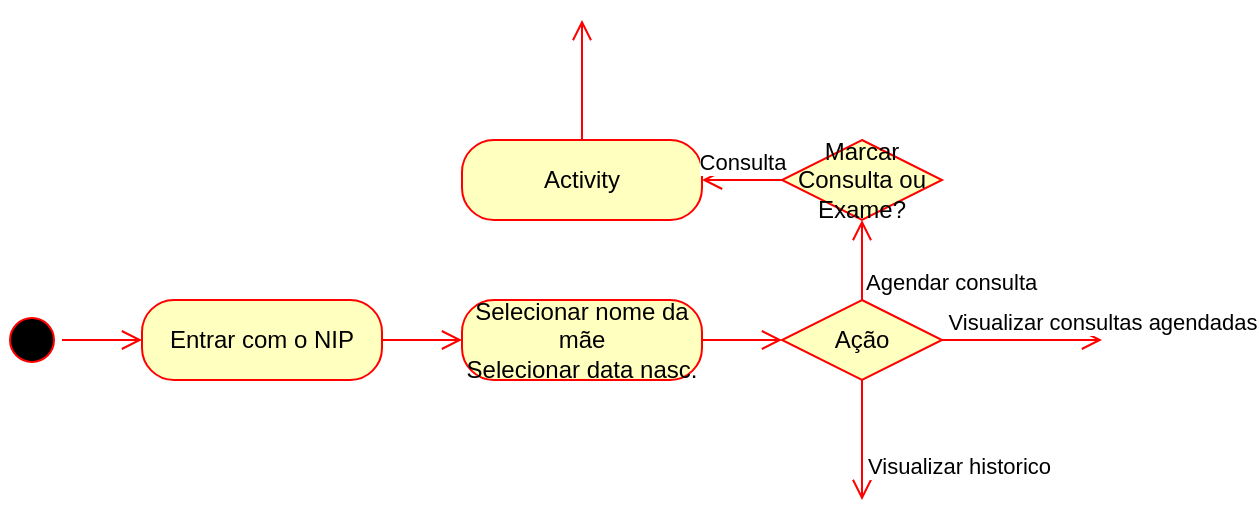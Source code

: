 <mxfile version="13.10.0" type="device"><diagram id="Qx-XZZHuKl_YmG7LBDe4" name="Page-1"><mxGraphModel dx="764" dy="317" grid="1" gridSize="10" guides="1" tooltips="1" connect="1" arrows="1" fold="1" page="1" pageScale="1" pageWidth="827" pageHeight="1169" math="0" shadow="0"><root><mxCell id="0"/><mxCell id="1" parent="0"/><mxCell id="VcWdeH9qgLPXrLSoRSjr-1" value="" style="ellipse;html=1;shape=startState;fillColor=#000000;strokeColor=#ff0000;" vertex="1" parent="1"><mxGeometry x="50" y="265" width="30" height="30" as="geometry"/></mxCell><mxCell id="VcWdeH9qgLPXrLSoRSjr-2" value="" style="edgeStyle=orthogonalEdgeStyle;html=1;verticalAlign=bottom;endArrow=open;endSize=8;strokeColor=#ff0000;entryX=0;entryY=0.5;entryDx=0;entryDy=0;" edge="1" source="VcWdeH9qgLPXrLSoRSjr-1" parent="1" target="VcWdeH9qgLPXrLSoRSjr-3"><mxGeometry relative="1" as="geometry"><mxPoint x="120" y="275" as="targetPoint"/></mxGeometry></mxCell><mxCell id="VcWdeH9qgLPXrLSoRSjr-3" value="Entrar com o NIP" style="rounded=1;whiteSpace=wrap;html=1;arcSize=40;fontColor=#000000;fillColor=#ffffc0;strokeColor=#ff0000;" vertex="1" parent="1"><mxGeometry x="120" y="260" width="120" height="40" as="geometry"/></mxCell><mxCell id="VcWdeH9qgLPXrLSoRSjr-4" value="" style="edgeStyle=orthogonalEdgeStyle;html=1;verticalAlign=bottom;endArrow=open;endSize=8;strokeColor=#ff0000;" edge="1" source="VcWdeH9qgLPXrLSoRSjr-3" parent="1"><mxGeometry relative="1" as="geometry"><mxPoint x="280" y="280" as="targetPoint"/></mxGeometry></mxCell><mxCell id="VcWdeH9qgLPXrLSoRSjr-5" value="Selecionar nome da mãe&lt;br&gt;Selecionar data nasc." style="rounded=1;whiteSpace=wrap;html=1;arcSize=40;fontColor=#000000;fillColor=#ffffc0;strokeColor=#ff0000;" vertex="1" parent="1"><mxGeometry x="280" y="260" width="120" height="40" as="geometry"/></mxCell><mxCell id="VcWdeH9qgLPXrLSoRSjr-6" value="" style="edgeStyle=orthogonalEdgeStyle;html=1;verticalAlign=bottom;endArrow=open;endSize=8;strokeColor=#ff0000;" edge="1" source="VcWdeH9qgLPXrLSoRSjr-5" parent="1"><mxGeometry relative="1" as="geometry"><mxPoint x="440" y="280" as="targetPoint"/></mxGeometry></mxCell><mxCell id="VcWdeH9qgLPXrLSoRSjr-7" value="Ação" style="rhombus;whiteSpace=wrap;html=1;fillColor=#ffffc0;strokeColor=#ff0000;" vertex="1" parent="1"><mxGeometry x="440" y="260" width="80" height="40" as="geometry"/></mxCell><mxCell id="VcWdeH9qgLPXrLSoRSjr-8" value="Agendar consulta" style="edgeStyle=orthogonalEdgeStyle;html=1;align=left;verticalAlign=bottom;endArrow=open;endSize=8;strokeColor=#ff0000;" edge="1" source="VcWdeH9qgLPXrLSoRSjr-7" parent="1" target="VcWdeH9qgLPXrLSoRSjr-11"><mxGeometry x="-1" relative="1" as="geometry"><mxPoint x="480" y="200" as="targetPoint"/></mxGeometry></mxCell><mxCell id="VcWdeH9qgLPXrLSoRSjr-9" value="Visualizar historico" style="edgeStyle=orthogonalEdgeStyle;html=1;align=left;verticalAlign=top;endArrow=open;endSize=8;strokeColor=#ff0000;" edge="1" source="VcWdeH9qgLPXrLSoRSjr-7" parent="1"><mxGeometry relative="1" as="geometry"><mxPoint x="480" y="360" as="targetPoint"/><mxPoint as="offset"/></mxGeometry></mxCell><mxCell id="VcWdeH9qgLPXrLSoRSjr-10" value="Visualizar consultas agendadas" style="edgeStyle=orthogonalEdgeStyle;html=1;verticalAlign=bottom;endArrow=open;endSize=8;strokeColor=#ff0000;exitX=1;exitY=0.5;exitDx=0;exitDy=0;" edge="1" parent="1" source="VcWdeH9qgLPXrLSoRSjr-7"><mxGeometry x="1" relative="1" as="geometry"><mxPoint x="600" y="280" as="targetPoint"/><mxPoint x="250" y="290" as="sourcePoint"/><mxPoint as="offset"/></mxGeometry></mxCell><mxCell id="VcWdeH9qgLPXrLSoRSjr-11" value="Marcar&lt;br&gt;Consulta ou Exame?" style="rhombus;whiteSpace=wrap;html=1;fillColor=#ffffc0;strokeColor=#ff0000;" vertex="1" parent="1"><mxGeometry x="440" y="180" width="80" height="40" as="geometry"/></mxCell><mxCell id="VcWdeH9qgLPXrLSoRSjr-17" value="Activity" style="rounded=1;whiteSpace=wrap;html=1;arcSize=40;fontColor=#000000;fillColor=#ffffc0;strokeColor=#ff0000;" vertex="1" parent="1"><mxGeometry x="280" y="180" width="120" height="40" as="geometry"/></mxCell><mxCell id="VcWdeH9qgLPXrLSoRSjr-18" value="" style="edgeStyle=orthogonalEdgeStyle;html=1;verticalAlign=bottom;endArrow=open;endSize=8;strokeColor=#ff0000;" edge="1" source="VcWdeH9qgLPXrLSoRSjr-17" parent="1"><mxGeometry relative="1" as="geometry"><mxPoint x="340" y="120" as="targetPoint"/></mxGeometry></mxCell><mxCell id="VcWdeH9qgLPXrLSoRSjr-20" value="Consulta" style="edgeStyle=orthogonalEdgeStyle;html=1;verticalAlign=bottom;endArrow=open;endSize=8;strokeColor=#ff0000;exitX=0;exitY=0.5;exitDx=0;exitDy=0;" edge="1" parent="1" source="VcWdeH9qgLPXrLSoRSjr-11"><mxGeometry relative="1" as="geometry"><mxPoint x="400" y="200" as="targetPoint"/><mxPoint x="350" y="190" as="sourcePoint"/><mxPoint as="offset"/></mxGeometry></mxCell></root></mxGraphModel></diagram></mxfile>